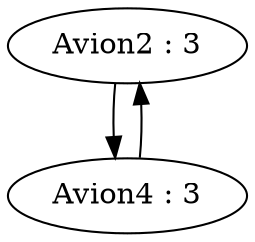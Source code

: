 digraph listadoble{
nodo368140704[label="Avion2 : 3"];
nodo368140704->nodo1349728682;
nodo1349728682->nodo368140704;
nodo1349728682[label="Avion4 : 3"];

}